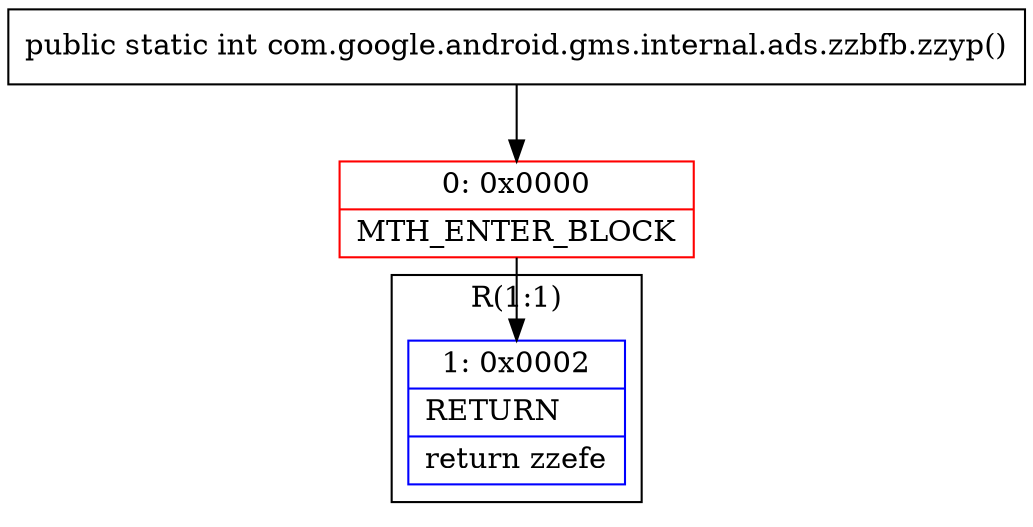 digraph "CFG forcom.google.android.gms.internal.ads.zzbfb.zzyp()I" {
subgraph cluster_Region_1999110412 {
label = "R(1:1)";
node [shape=record,color=blue];
Node_1 [shape=record,label="{1\:\ 0x0002|RETURN\l|return zzefe\l}"];
}
Node_0 [shape=record,color=red,label="{0\:\ 0x0000|MTH_ENTER_BLOCK\l}"];
MethodNode[shape=record,label="{public static int com.google.android.gms.internal.ads.zzbfb.zzyp() }"];
MethodNode -> Node_0;
Node_0 -> Node_1;
}

